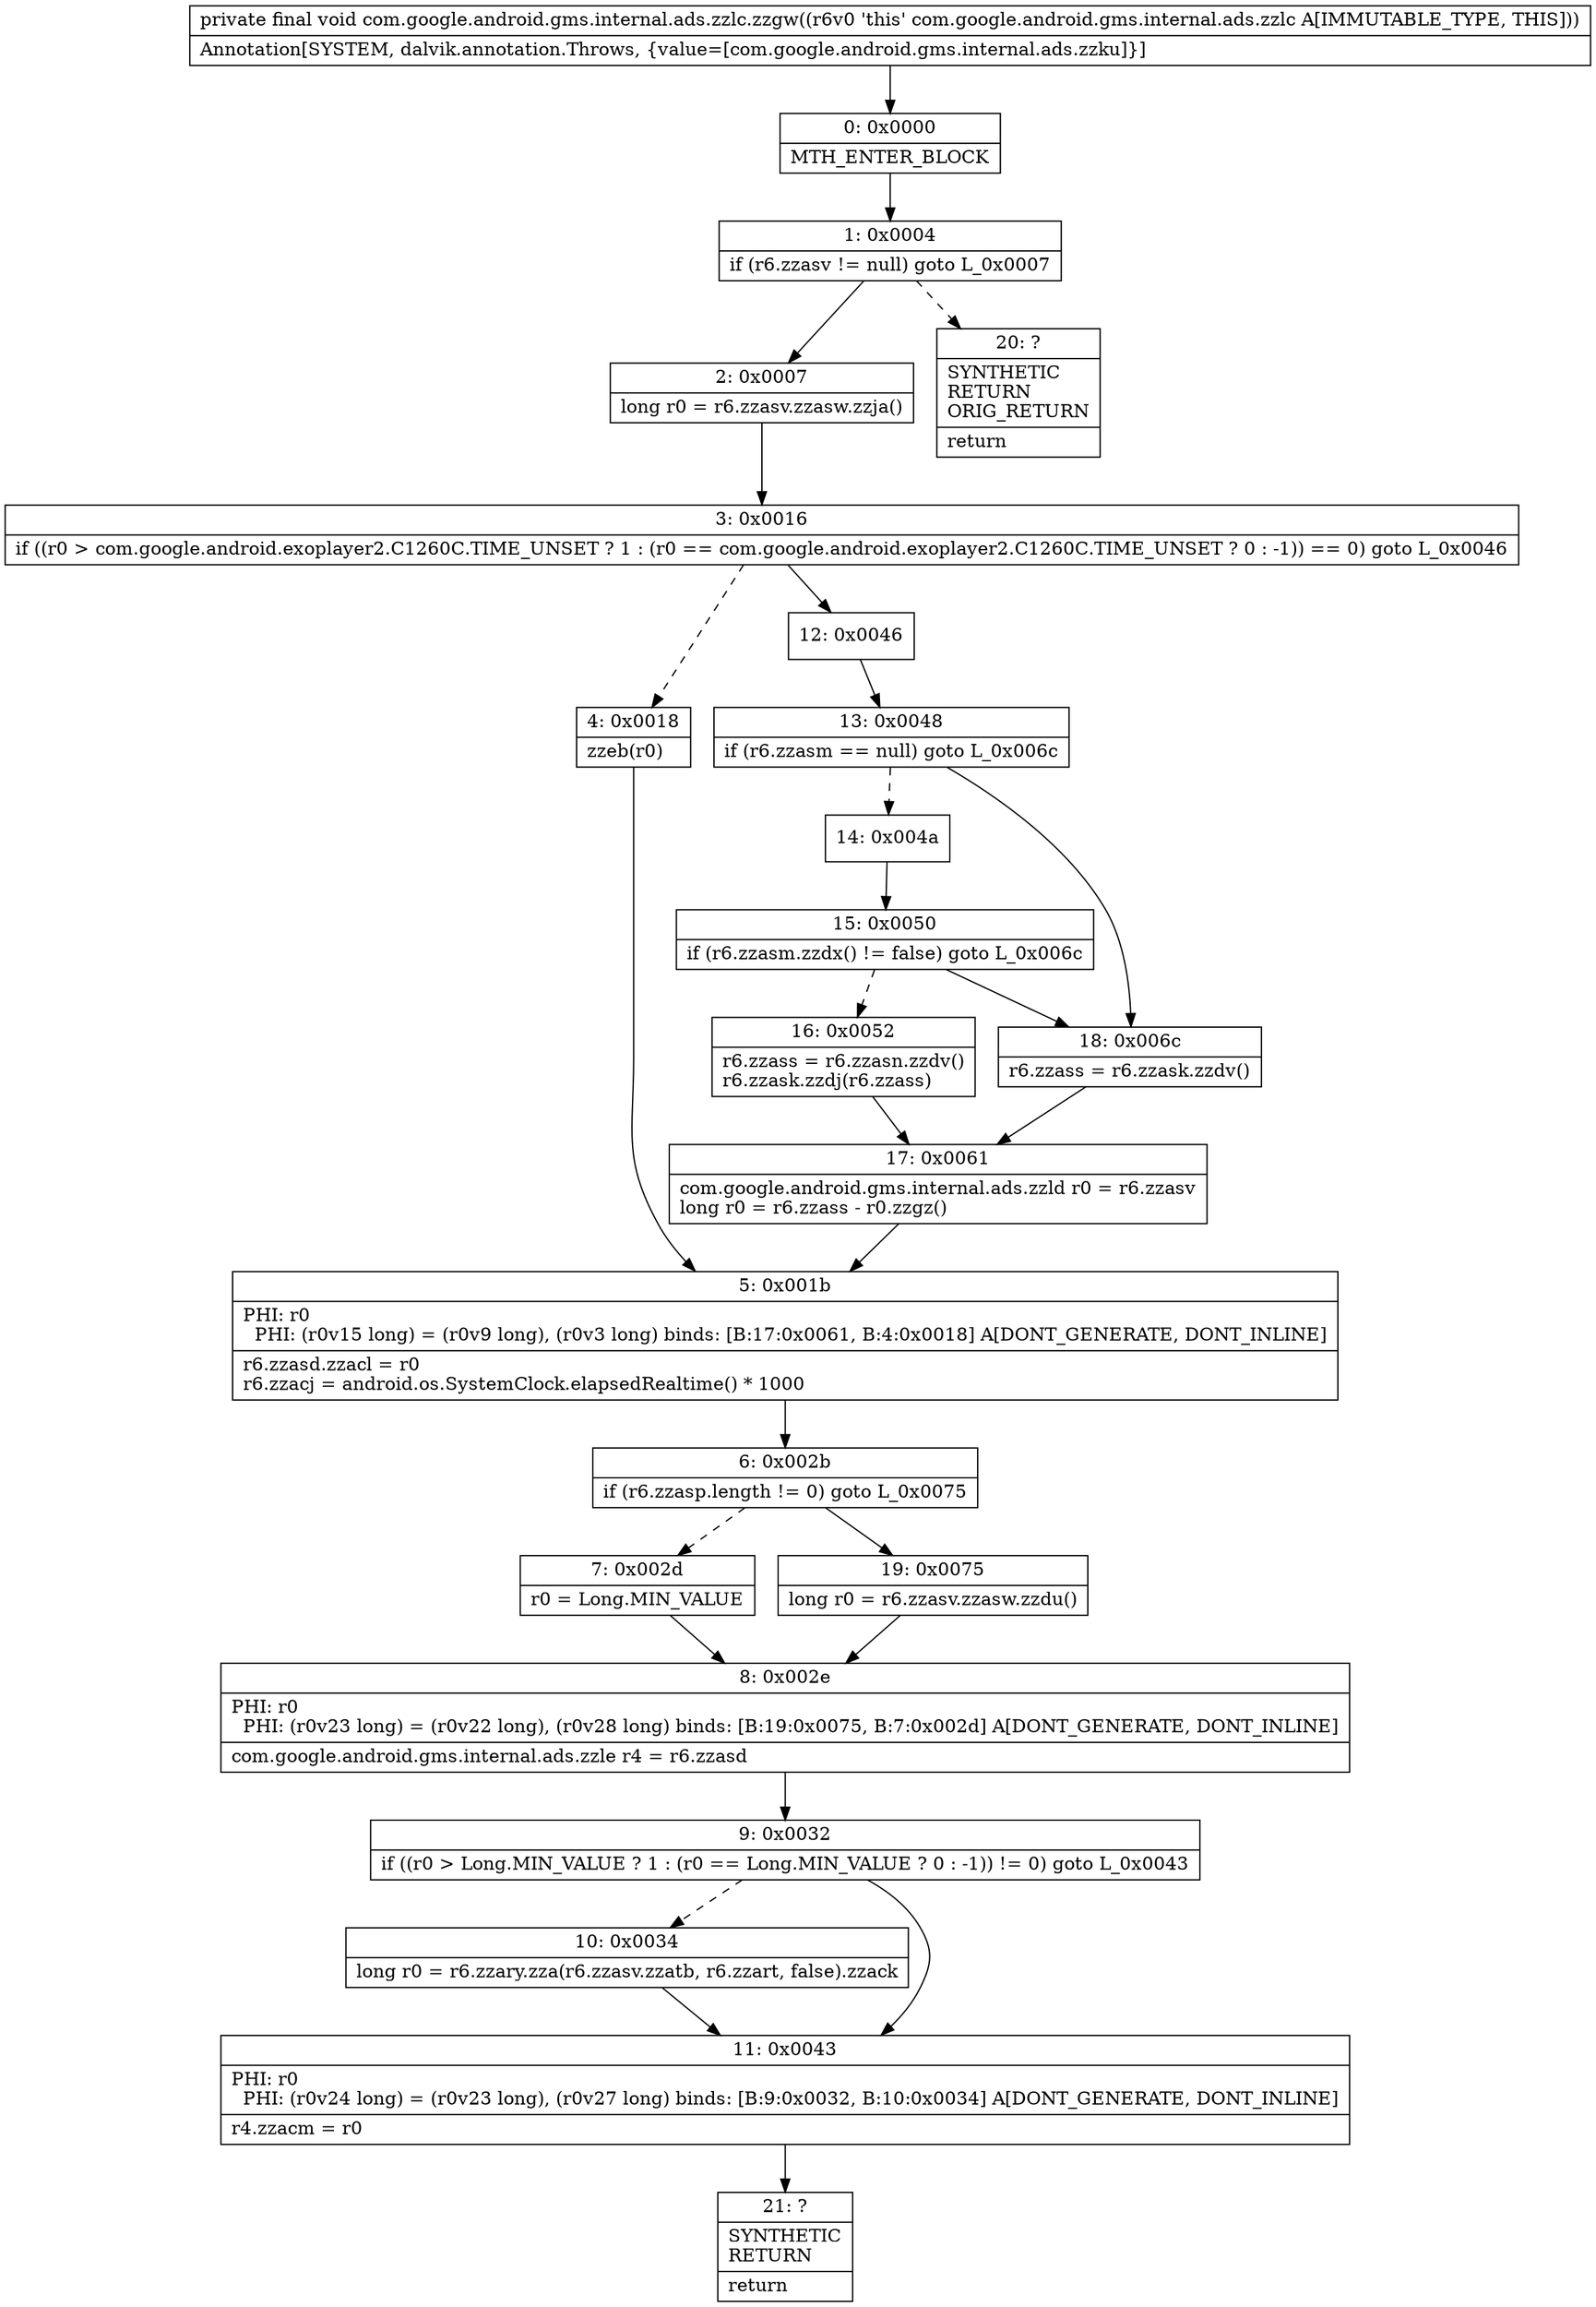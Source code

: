 digraph "CFG forcom.google.android.gms.internal.ads.zzlc.zzgw()V" {
Node_0 [shape=record,label="{0\:\ 0x0000|MTH_ENTER_BLOCK\l}"];
Node_1 [shape=record,label="{1\:\ 0x0004|if (r6.zzasv != null) goto L_0x0007\l}"];
Node_2 [shape=record,label="{2\:\ 0x0007|long r0 = r6.zzasv.zzasw.zzja()\l}"];
Node_3 [shape=record,label="{3\:\ 0x0016|if ((r0 \> com.google.android.exoplayer2.C1260C.TIME_UNSET ? 1 : (r0 == com.google.android.exoplayer2.C1260C.TIME_UNSET ? 0 : \-1)) == 0) goto L_0x0046\l}"];
Node_4 [shape=record,label="{4\:\ 0x0018|zzeb(r0)\l}"];
Node_5 [shape=record,label="{5\:\ 0x001b|PHI: r0 \l  PHI: (r0v15 long) = (r0v9 long), (r0v3 long) binds: [B:17:0x0061, B:4:0x0018] A[DONT_GENERATE, DONT_INLINE]\l|r6.zzasd.zzacl = r0\lr6.zzacj = android.os.SystemClock.elapsedRealtime() * 1000\l}"];
Node_6 [shape=record,label="{6\:\ 0x002b|if (r6.zzasp.length != 0) goto L_0x0075\l}"];
Node_7 [shape=record,label="{7\:\ 0x002d|r0 = Long.MIN_VALUE\l}"];
Node_8 [shape=record,label="{8\:\ 0x002e|PHI: r0 \l  PHI: (r0v23 long) = (r0v22 long), (r0v28 long) binds: [B:19:0x0075, B:7:0x002d] A[DONT_GENERATE, DONT_INLINE]\l|com.google.android.gms.internal.ads.zzle r4 = r6.zzasd\l}"];
Node_9 [shape=record,label="{9\:\ 0x0032|if ((r0 \> Long.MIN_VALUE ? 1 : (r0 == Long.MIN_VALUE ? 0 : \-1)) != 0) goto L_0x0043\l}"];
Node_10 [shape=record,label="{10\:\ 0x0034|long r0 = r6.zzary.zza(r6.zzasv.zzatb, r6.zzart, false).zzack\l}"];
Node_11 [shape=record,label="{11\:\ 0x0043|PHI: r0 \l  PHI: (r0v24 long) = (r0v23 long), (r0v27 long) binds: [B:9:0x0032, B:10:0x0034] A[DONT_GENERATE, DONT_INLINE]\l|r4.zzacm = r0\l}"];
Node_12 [shape=record,label="{12\:\ 0x0046}"];
Node_13 [shape=record,label="{13\:\ 0x0048|if (r6.zzasm == null) goto L_0x006c\l}"];
Node_14 [shape=record,label="{14\:\ 0x004a}"];
Node_15 [shape=record,label="{15\:\ 0x0050|if (r6.zzasm.zzdx() != false) goto L_0x006c\l}"];
Node_16 [shape=record,label="{16\:\ 0x0052|r6.zzass = r6.zzasn.zzdv()\lr6.zzask.zzdj(r6.zzass)\l}"];
Node_17 [shape=record,label="{17\:\ 0x0061|com.google.android.gms.internal.ads.zzld r0 = r6.zzasv\llong r0 = r6.zzass \- r0.zzgz()\l}"];
Node_18 [shape=record,label="{18\:\ 0x006c|r6.zzass = r6.zzask.zzdv()\l}"];
Node_19 [shape=record,label="{19\:\ 0x0075|long r0 = r6.zzasv.zzasw.zzdu()\l}"];
Node_20 [shape=record,label="{20\:\ ?|SYNTHETIC\lRETURN\lORIG_RETURN\l|return\l}"];
Node_21 [shape=record,label="{21\:\ ?|SYNTHETIC\lRETURN\l|return\l}"];
MethodNode[shape=record,label="{private final void com.google.android.gms.internal.ads.zzlc.zzgw((r6v0 'this' com.google.android.gms.internal.ads.zzlc A[IMMUTABLE_TYPE, THIS]))  | Annotation[SYSTEM, dalvik.annotation.Throws, \{value=[com.google.android.gms.internal.ads.zzku]\}]\l}"];
MethodNode -> Node_0;
Node_0 -> Node_1;
Node_1 -> Node_2;
Node_1 -> Node_20[style=dashed];
Node_2 -> Node_3;
Node_3 -> Node_4[style=dashed];
Node_3 -> Node_12;
Node_4 -> Node_5;
Node_5 -> Node_6;
Node_6 -> Node_7[style=dashed];
Node_6 -> Node_19;
Node_7 -> Node_8;
Node_8 -> Node_9;
Node_9 -> Node_10[style=dashed];
Node_9 -> Node_11;
Node_10 -> Node_11;
Node_11 -> Node_21;
Node_12 -> Node_13;
Node_13 -> Node_14[style=dashed];
Node_13 -> Node_18;
Node_14 -> Node_15;
Node_15 -> Node_16[style=dashed];
Node_15 -> Node_18;
Node_16 -> Node_17;
Node_17 -> Node_5;
Node_18 -> Node_17;
Node_19 -> Node_8;
}


